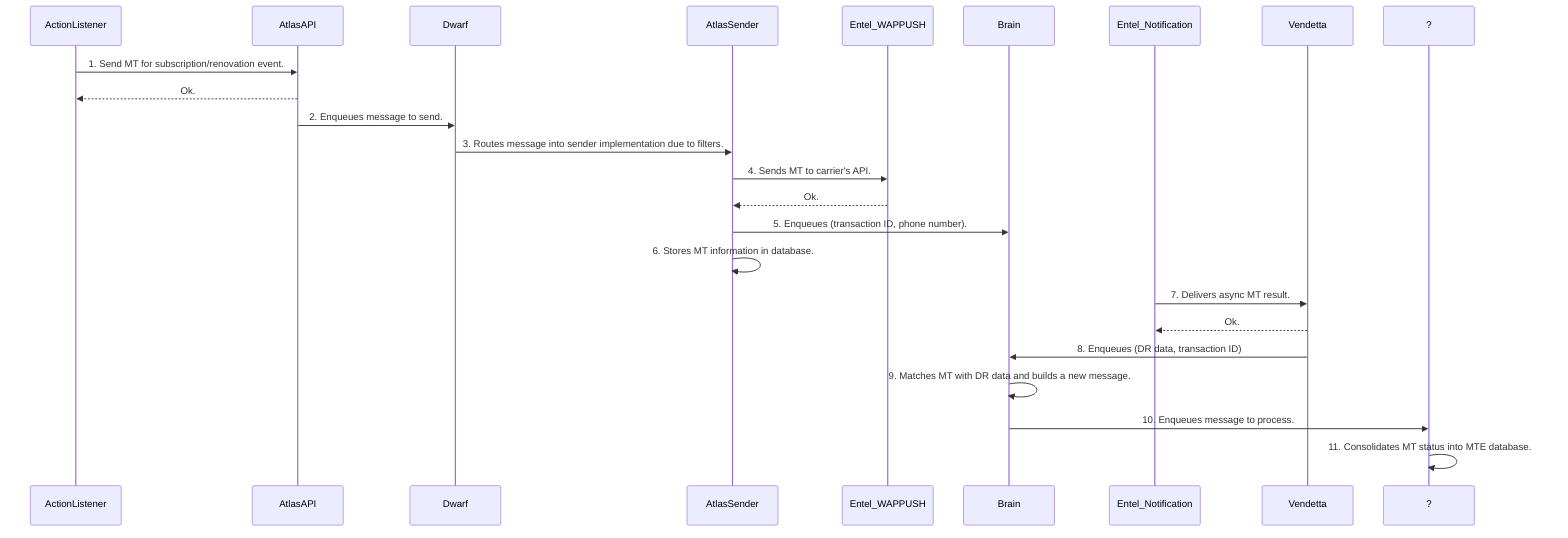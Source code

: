 sequenceDiagram
    ActionListener ->> AtlasAPI: 1. Send MT for subscription/renovation event.
    AtlasAPI -->> ActionListener: Ok.
    AtlasAPI ->> Dwarf: 2. Enqueues message to send.
    Dwarf ->> AtlasSender: 3. Routes message into sender implementation due to filters.
    AtlasSender ->> Entel_WAPPUSH: 4. Sends MT to carrier's API.
    Entel_WAPPUSH -->> AtlasSender: Ok.
    AtlasSender ->> Brain: 5. Enqueues (transaction ID, phone number).
    AtlasSender ->> AtlasSender: 6. Stores MT information in database.
    Entel_Notification ->> Vendetta: 7. Delivers async MT result.
    Vendetta -->> Entel_Notification: Ok.
    Vendetta ->> Brain: 8. Enqueues (DR data, transaction ID)
    Brain ->> Brain: 9. Matches MT with DR data and builds a new message.
    Brain ->> ?: 10. Enqueues message to process.
    ? ->> ?: 11. Consolidates MT status into MTE database.